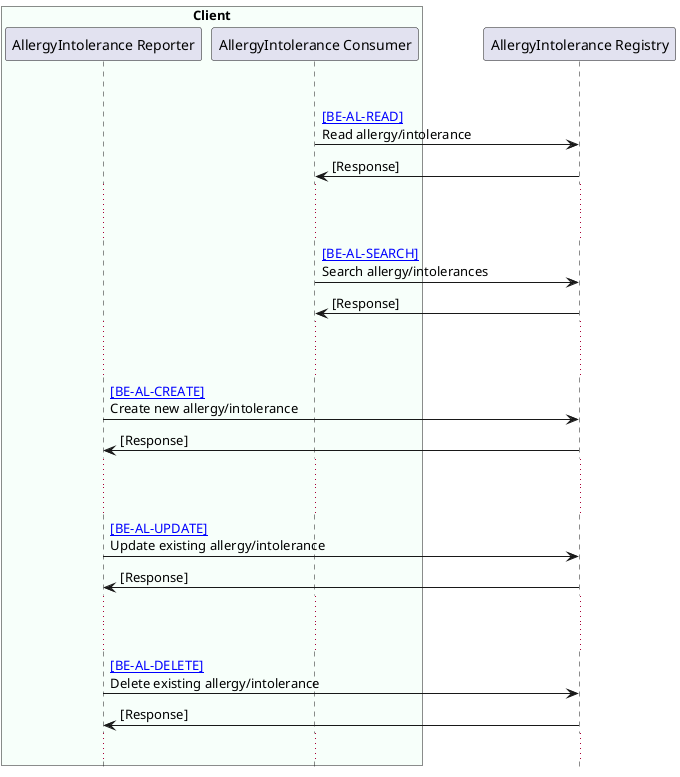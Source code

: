 @startuml
hide footbox 

box "Client" #F7FFFA
Participant "AllergyIntolerance Reporter" as R
Participant "AllergyIntolerance Consumer" as C
end box
Participant "AllergyIntolerance Registry" as V

V -[hidden]-> C: xxxxxxxxxxxxxxxxxxxxxxxxxxxxxxxxxxx
C -> V: [[#be-al-srch ~[BE-AL-READ~]]]\nRead allergy/intolerance
V -> C: [Response]

...
...

C -> V: [[#be-al-srch ~[BE-AL-SEARCH~]]]\nSearch allergy/intolerances
V -> C: [Response]

...
...

R -> V: [[#be-al-subm ~[BE-AL-CREATE~]]]\nCreate new allergy/intolerance
V -> R: [Response]

...
...

R -> V: [[#be-al-updt ~[BE-AL-UPDATE~]]]\nUpdate existing allergy/intolerance
V -> R: [Response]

...
...

R -> V: [[#be-al-del ~[BE-AL-DELETE~]]]\nDelete existing allergy/intolerance
V -> R: [Response]

...


@enduml
